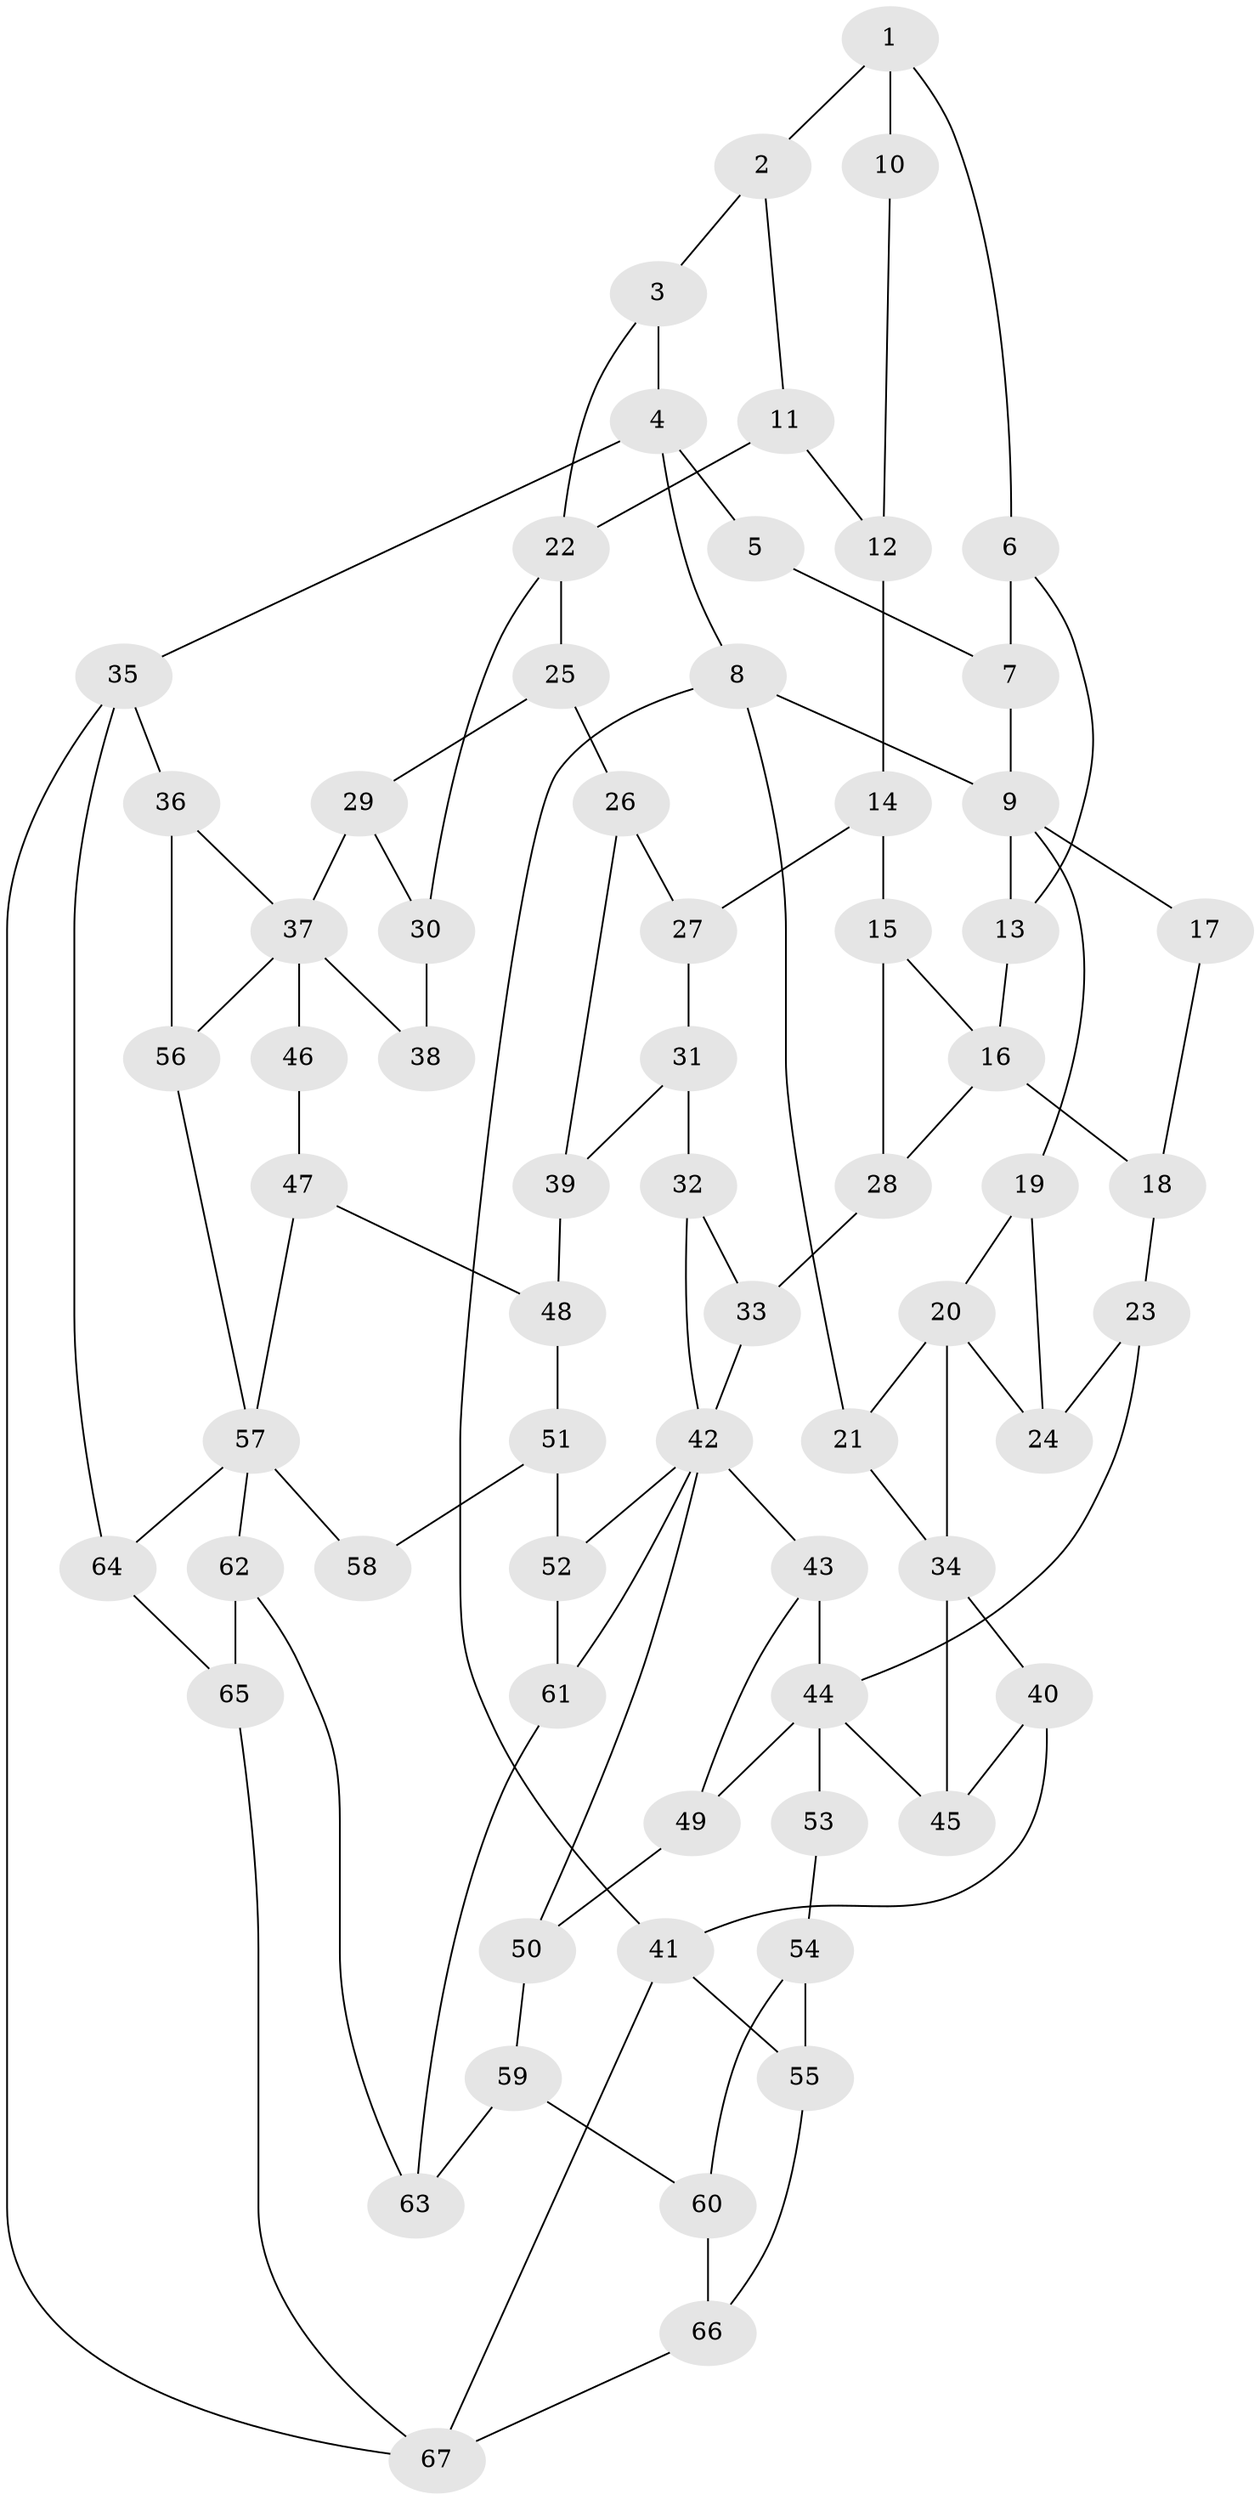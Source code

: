 // original degree distribution, {3: 0.031578947368421054, 4: 0.25263157894736843, 5: 0.47368421052631576, 6: 0.24210526315789474}
// Generated by graph-tools (version 1.1) at 2025/54/03/04/25 22:54:42]
// undirected, 67 vertices, 107 edges
graph export_dot {
  node [color=gray90,style=filled];
  1;
  2;
  3;
  4;
  5;
  6;
  7;
  8;
  9;
  10;
  11;
  12;
  13;
  14;
  15;
  16;
  17;
  18;
  19;
  20;
  21;
  22;
  23;
  24;
  25;
  26;
  27;
  28;
  29;
  30;
  31;
  32;
  33;
  34;
  35;
  36;
  37;
  38;
  39;
  40;
  41;
  42;
  43;
  44;
  45;
  46;
  47;
  48;
  49;
  50;
  51;
  52;
  53;
  54;
  55;
  56;
  57;
  58;
  59;
  60;
  61;
  62;
  63;
  64;
  65;
  66;
  67;
  1 -- 2 [weight=1.0];
  1 -- 6 [weight=1.0];
  1 -- 10 [weight=2.0];
  2 -- 3 [weight=1.0];
  2 -- 11 [weight=1.0];
  3 -- 4 [weight=1.0];
  3 -- 22 [weight=1.0];
  4 -- 5 [weight=1.0];
  4 -- 8 [weight=1.0];
  4 -- 35 [weight=1.0];
  5 -- 7 [weight=1.0];
  6 -- 7 [weight=1.0];
  6 -- 13 [weight=1.0];
  7 -- 9 [weight=1.0];
  8 -- 9 [weight=1.0];
  8 -- 21 [weight=1.0];
  8 -- 41 [weight=1.0];
  9 -- 13 [weight=1.0];
  9 -- 17 [weight=2.0];
  9 -- 19 [weight=1.0];
  10 -- 12 [weight=1.0];
  11 -- 12 [weight=1.0];
  11 -- 22 [weight=1.0];
  12 -- 14 [weight=1.0];
  13 -- 16 [weight=1.0];
  14 -- 15 [weight=1.0];
  14 -- 27 [weight=1.0];
  15 -- 16 [weight=1.0];
  15 -- 28 [weight=1.0];
  16 -- 18 [weight=1.0];
  16 -- 28 [weight=1.0];
  17 -- 18 [weight=1.0];
  18 -- 23 [weight=1.0];
  19 -- 20 [weight=1.0];
  19 -- 24 [weight=1.0];
  20 -- 21 [weight=1.0];
  20 -- 24 [weight=1.0];
  20 -- 34 [weight=3.0];
  21 -- 34 [weight=1.0];
  22 -- 25 [weight=1.0];
  22 -- 30 [weight=1.0];
  23 -- 24 [weight=1.0];
  23 -- 44 [weight=1.0];
  25 -- 26 [weight=1.0];
  25 -- 29 [weight=1.0];
  26 -- 27 [weight=1.0];
  26 -- 39 [weight=1.0];
  27 -- 31 [weight=1.0];
  28 -- 33 [weight=1.0];
  29 -- 30 [weight=1.0];
  29 -- 37 [weight=1.0];
  30 -- 38 [weight=2.0];
  31 -- 32 [weight=1.0];
  31 -- 39 [weight=1.0];
  32 -- 33 [weight=1.0];
  32 -- 42 [weight=1.0];
  33 -- 42 [weight=1.0];
  34 -- 40 [weight=1.0];
  34 -- 45 [weight=1.0];
  35 -- 36 [weight=1.0];
  35 -- 64 [weight=1.0];
  35 -- 67 [weight=1.0];
  36 -- 37 [weight=1.0];
  36 -- 56 [weight=1.0];
  37 -- 38 [weight=1.0];
  37 -- 46 [weight=2.0];
  37 -- 56 [weight=1.0];
  39 -- 48 [weight=1.0];
  40 -- 41 [weight=1.0];
  40 -- 45 [weight=1.0];
  41 -- 55 [weight=1.0];
  41 -- 67 [weight=1.0];
  42 -- 43 [weight=1.0];
  42 -- 50 [weight=1.0];
  42 -- 52 [weight=1.0];
  42 -- 61 [weight=1.0];
  43 -- 44 [weight=1.0];
  43 -- 49 [weight=1.0];
  44 -- 45 [weight=1.0];
  44 -- 49 [weight=1.0];
  44 -- 53 [weight=2.0];
  46 -- 47 [weight=1.0];
  47 -- 48 [weight=1.0];
  47 -- 57 [weight=1.0];
  48 -- 51 [weight=1.0];
  49 -- 50 [weight=1.0];
  50 -- 59 [weight=1.0];
  51 -- 52 [weight=1.0];
  51 -- 58 [weight=1.0];
  52 -- 61 [weight=1.0];
  53 -- 54 [weight=1.0];
  54 -- 55 [weight=1.0];
  54 -- 60 [weight=1.0];
  55 -- 66 [weight=1.0];
  56 -- 57 [weight=1.0];
  57 -- 58 [weight=2.0];
  57 -- 62 [weight=1.0];
  57 -- 64 [weight=1.0];
  59 -- 60 [weight=1.0];
  59 -- 63 [weight=1.0];
  60 -- 66 [weight=1.0];
  61 -- 63 [weight=1.0];
  62 -- 63 [weight=1.0];
  62 -- 65 [weight=1.0];
  64 -- 65 [weight=1.0];
  65 -- 67 [weight=1.0];
  66 -- 67 [weight=1.0];
}
